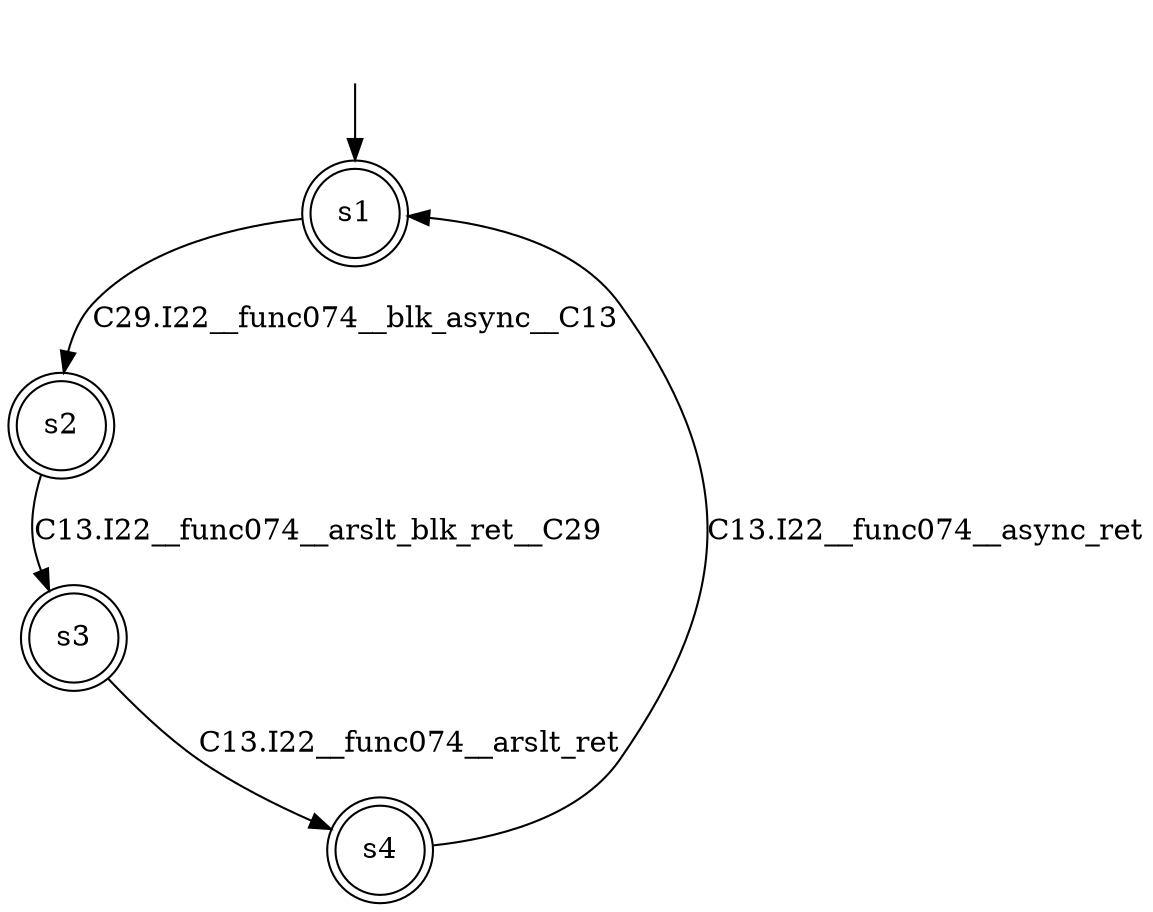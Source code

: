 digraph automaton {
	1 [label=<s1> shape="doublecircle"];
	2 [label=<s2> shape="doublecircle"];
	3 [label=<s3> shape="doublecircle"];
	4 [label=<s4> shape="doublecircle"];
	__init1 [label=<> shape="none"];
	__init1 -> 1;
	1 -> 2 [label=<C29.I22__func074__blk_async__C13> id="1-0-2"];
	2 -> 3 [label=<C13.I22__func074__arslt_blk_ret__C29> id="2-0-3"];
	3 -> 4 [label=<C13.I22__func074__arslt_ret> id="3-0-4"];
	4 -> 1 [label=<C13.I22__func074__async_ret> id="4-0-1"];
}
